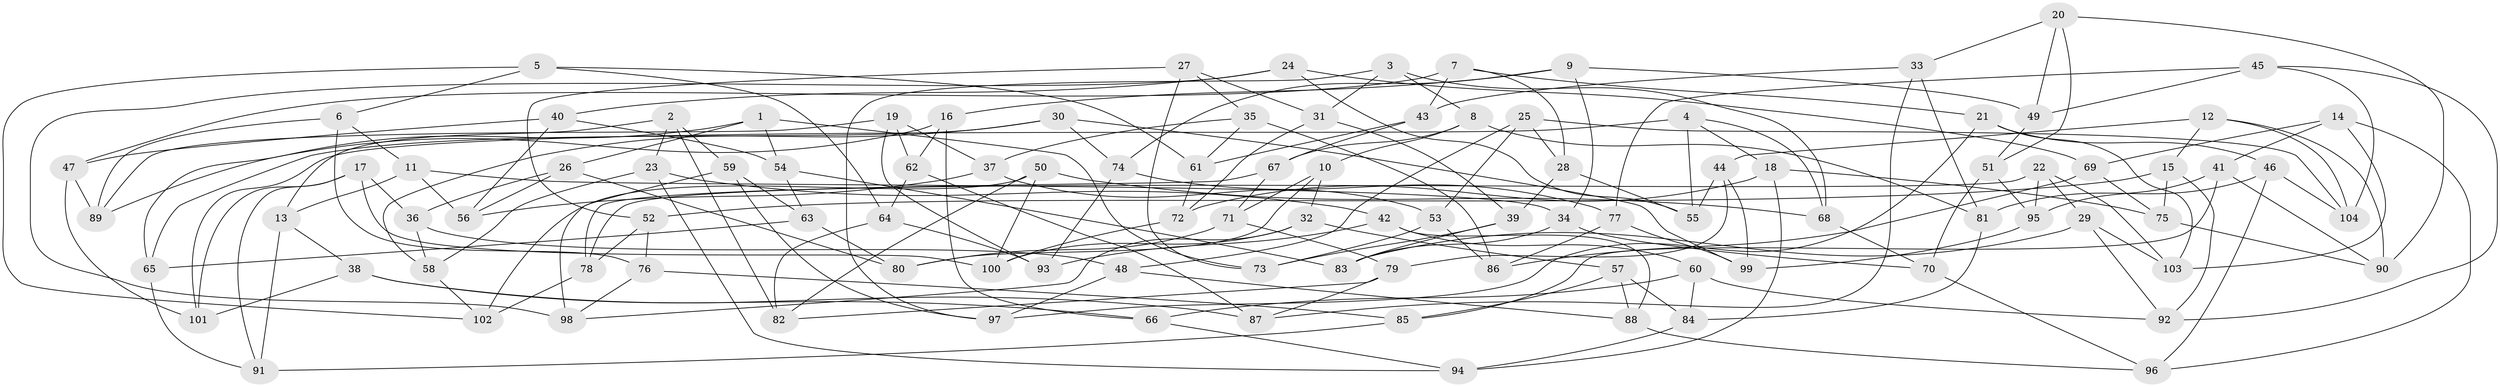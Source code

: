 // coarse degree distribution, {4: 0.3333333333333333, 6: 0.6031746031746031, 5: 0.047619047619047616, 3: 0.015873015873015872}
// Generated by graph-tools (version 1.1) at 2025/42/03/06/25 10:42:21]
// undirected, 104 vertices, 208 edges
graph export_dot {
graph [start="1"]
  node [color=gray90,style=filled];
  1;
  2;
  3;
  4;
  5;
  6;
  7;
  8;
  9;
  10;
  11;
  12;
  13;
  14;
  15;
  16;
  17;
  18;
  19;
  20;
  21;
  22;
  23;
  24;
  25;
  26;
  27;
  28;
  29;
  30;
  31;
  32;
  33;
  34;
  35;
  36;
  37;
  38;
  39;
  40;
  41;
  42;
  43;
  44;
  45;
  46;
  47;
  48;
  49;
  50;
  51;
  52;
  53;
  54;
  55;
  56;
  57;
  58;
  59;
  60;
  61;
  62;
  63;
  64;
  65;
  66;
  67;
  68;
  69;
  70;
  71;
  72;
  73;
  74;
  75;
  76;
  77;
  78;
  79;
  80;
  81;
  82;
  83;
  84;
  85;
  86;
  87;
  88;
  89;
  90;
  91;
  92;
  93;
  94;
  95;
  96;
  97;
  98;
  99;
  100;
  101;
  102;
  103;
  104;
  1 -- 73;
  1 -- 65;
  1 -- 54;
  1 -- 26;
  2 -- 23;
  2 -- 82;
  2 -- 59;
  2 -- 13;
  3 -- 8;
  3 -- 31;
  3 -- 68;
  3 -- 97;
  4 -- 55;
  4 -- 101;
  4 -- 68;
  4 -- 18;
  5 -- 64;
  5 -- 61;
  5 -- 102;
  5 -- 6;
  6 -- 11;
  6 -- 89;
  6 -- 76;
  7 -- 47;
  7 -- 43;
  7 -- 21;
  7 -- 28;
  8 -- 67;
  8 -- 81;
  8 -- 10;
  9 -- 74;
  9 -- 34;
  9 -- 16;
  9 -- 49;
  10 -- 71;
  10 -- 80;
  10 -- 32;
  11 -- 56;
  11 -- 34;
  11 -- 13;
  12 -- 15;
  12 -- 104;
  12 -- 90;
  12 -- 44;
  13 -- 91;
  13 -- 38;
  14 -- 69;
  14 -- 41;
  14 -- 96;
  14 -- 103;
  15 -- 52;
  15 -- 75;
  15 -- 92;
  16 -- 62;
  16 -- 89;
  16 -- 66;
  17 -- 100;
  17 -- 101;
  17 -- 36;
  17 -- 91;
  18 -- 94;
  18 -- 72;
  18 -- 75;
  19 -- 93;
  19 -- 62;
  19 -- 37;
  19 -- 89;
  20 -- 51;
  20 -- 49;
  20 -- 90;
  20 -- 33;
  21 -- 103;
  21 -- 97;
  21 -- 46;
  22 -- 95;
  22 -- 29;
  22 -- 103;
  22 -- 78;
  23 -- 42;
  23 -- 94;
  23 -- 58;
  24 -- 40;
  24 -- 69;
  24 -- 98;
  24 -- 55;
  25 -- 53;
  25 -- 48;
  25 -- 28;
  25 -- 104;
  26 -- 56;
  26 -- 36;
  26 -- 80;
  27 -- 31;
  27 -- 73;
  27 -- 35;
  27 -- 52;
  28 -- 39;
  28 -- 55;
  29 -- 92;
  29 -- 103;
  29 -- 83;
  30 -- 58;
  30 -- 65;
  30 -- 99;
  30 -- 74;
  31 -- 39;
  31 -- 72;
  32 -- 100;
  32 -- 57;
  32 -- 98;
  33 -- 81;
  33 -- 87;
  33 -- 43;
  34 -- 70;
  34 -- 83;
  35 -- 37;
  35 -- 61;
  35 -- 86;
  36 -- 48;
  36 -- 58;
  37 -- 53;
  37 -- 56;
  38 -- 101;
  38 -- 66;
  38 -- 87;
  39 -- 73;
  39 -- 83;
  40 -- 47;
  40 -- 56;
  40 -- 54;
  41 -- 85;
  41 -- 90;
  41 -- 95;
  42 -- 88;
  42 -- 93;
  42 -- 60;
  43 -- 67;
  43 -- 61;
  44 -- 99;
  44 -- 55;
  44 -- 79;
  45 -- 104;
  45 -- 49;
  45 -- 77;
  45 -- 92;
  46 -- 96;
  46 -- 81;
  46 -- 104;
  47 -- 101;
  47 -- 89;
  48 -- 97;
  48 -- 88;
  49 -- 51;
  50 -- 82;
  50 -- 102;
  50 -- 100;
  50 -- 68;
  51 -- 70;
  51 -- 95;
  52 -- 78;
  52 -- 76;
  53 -- 86;
  53 -- 73;
  54 -- 63;
  54 -- 83;
  57 -- 84;
  57 -- 85;
  57 -- 88;
  58 -- 102;
  59 -- 98;
  59 -- 97;
  59 -- 63;
  60 -- 66;
  60 -- 92;
  60 -- 84;
  61 -- 72;
  62 -- 87;
  62 -- 64;
  63 -- 80;
  63 -- 65;
  64 -- 82;
  64 -- 93;
  65 -- 91;
  66 -- 94;
  67 -- 78;
  67 -- 71;
  68 -- 70;
  69 -- 86;
  69 -- 75;
  70 -- 96;
  71 -- 80;
  71 -- 79;
  72 -- 100;
  74 -- 77;
  74 -- 93;
  75 -- 90;
  76 -- 85;
  76 -- 98;
  77 -- 86;
  77 -- 99;
  78 -- 102;
  79 -- 82;
  79 -- 87;
  81 -- 84;
  84 -- 94;
  85 -- 91;
  88 -- 96;
  95 -- 99;
}
